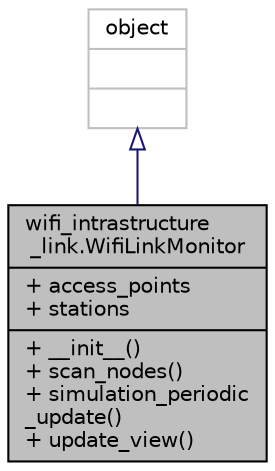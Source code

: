 digraph "wifi_intrastructure_link.WifiLinkMonitor"
{
  edge [fontname="Helvetica",fontsize="10",labelfontname="Helvetica",labelfontsize="10"];
  node [fontname="Helvetica",fontsize="10",shape=record];
  Node1 [label="{wifi_intrastructure\l_link.WifiLinkMonitor\n|+ access_points\l+ stations\l|+ __init__()\l+ scan_nodes()\l+ simulation_periodic\l_update()\l+ update_view()\l}",height=0.2,width=0.4,color="black", fillcolor="grey75", style="filled", fontcolor="black"];
  Node2 -> Node1 [dir="back",color="midnightblue",fontsize="10",style="solid",arrowtail="onormal"];
  Node2 [label="{object\n||}",height=0.2,width=0.4,color="grey75", fillcolor="white", style="filled"];
}
